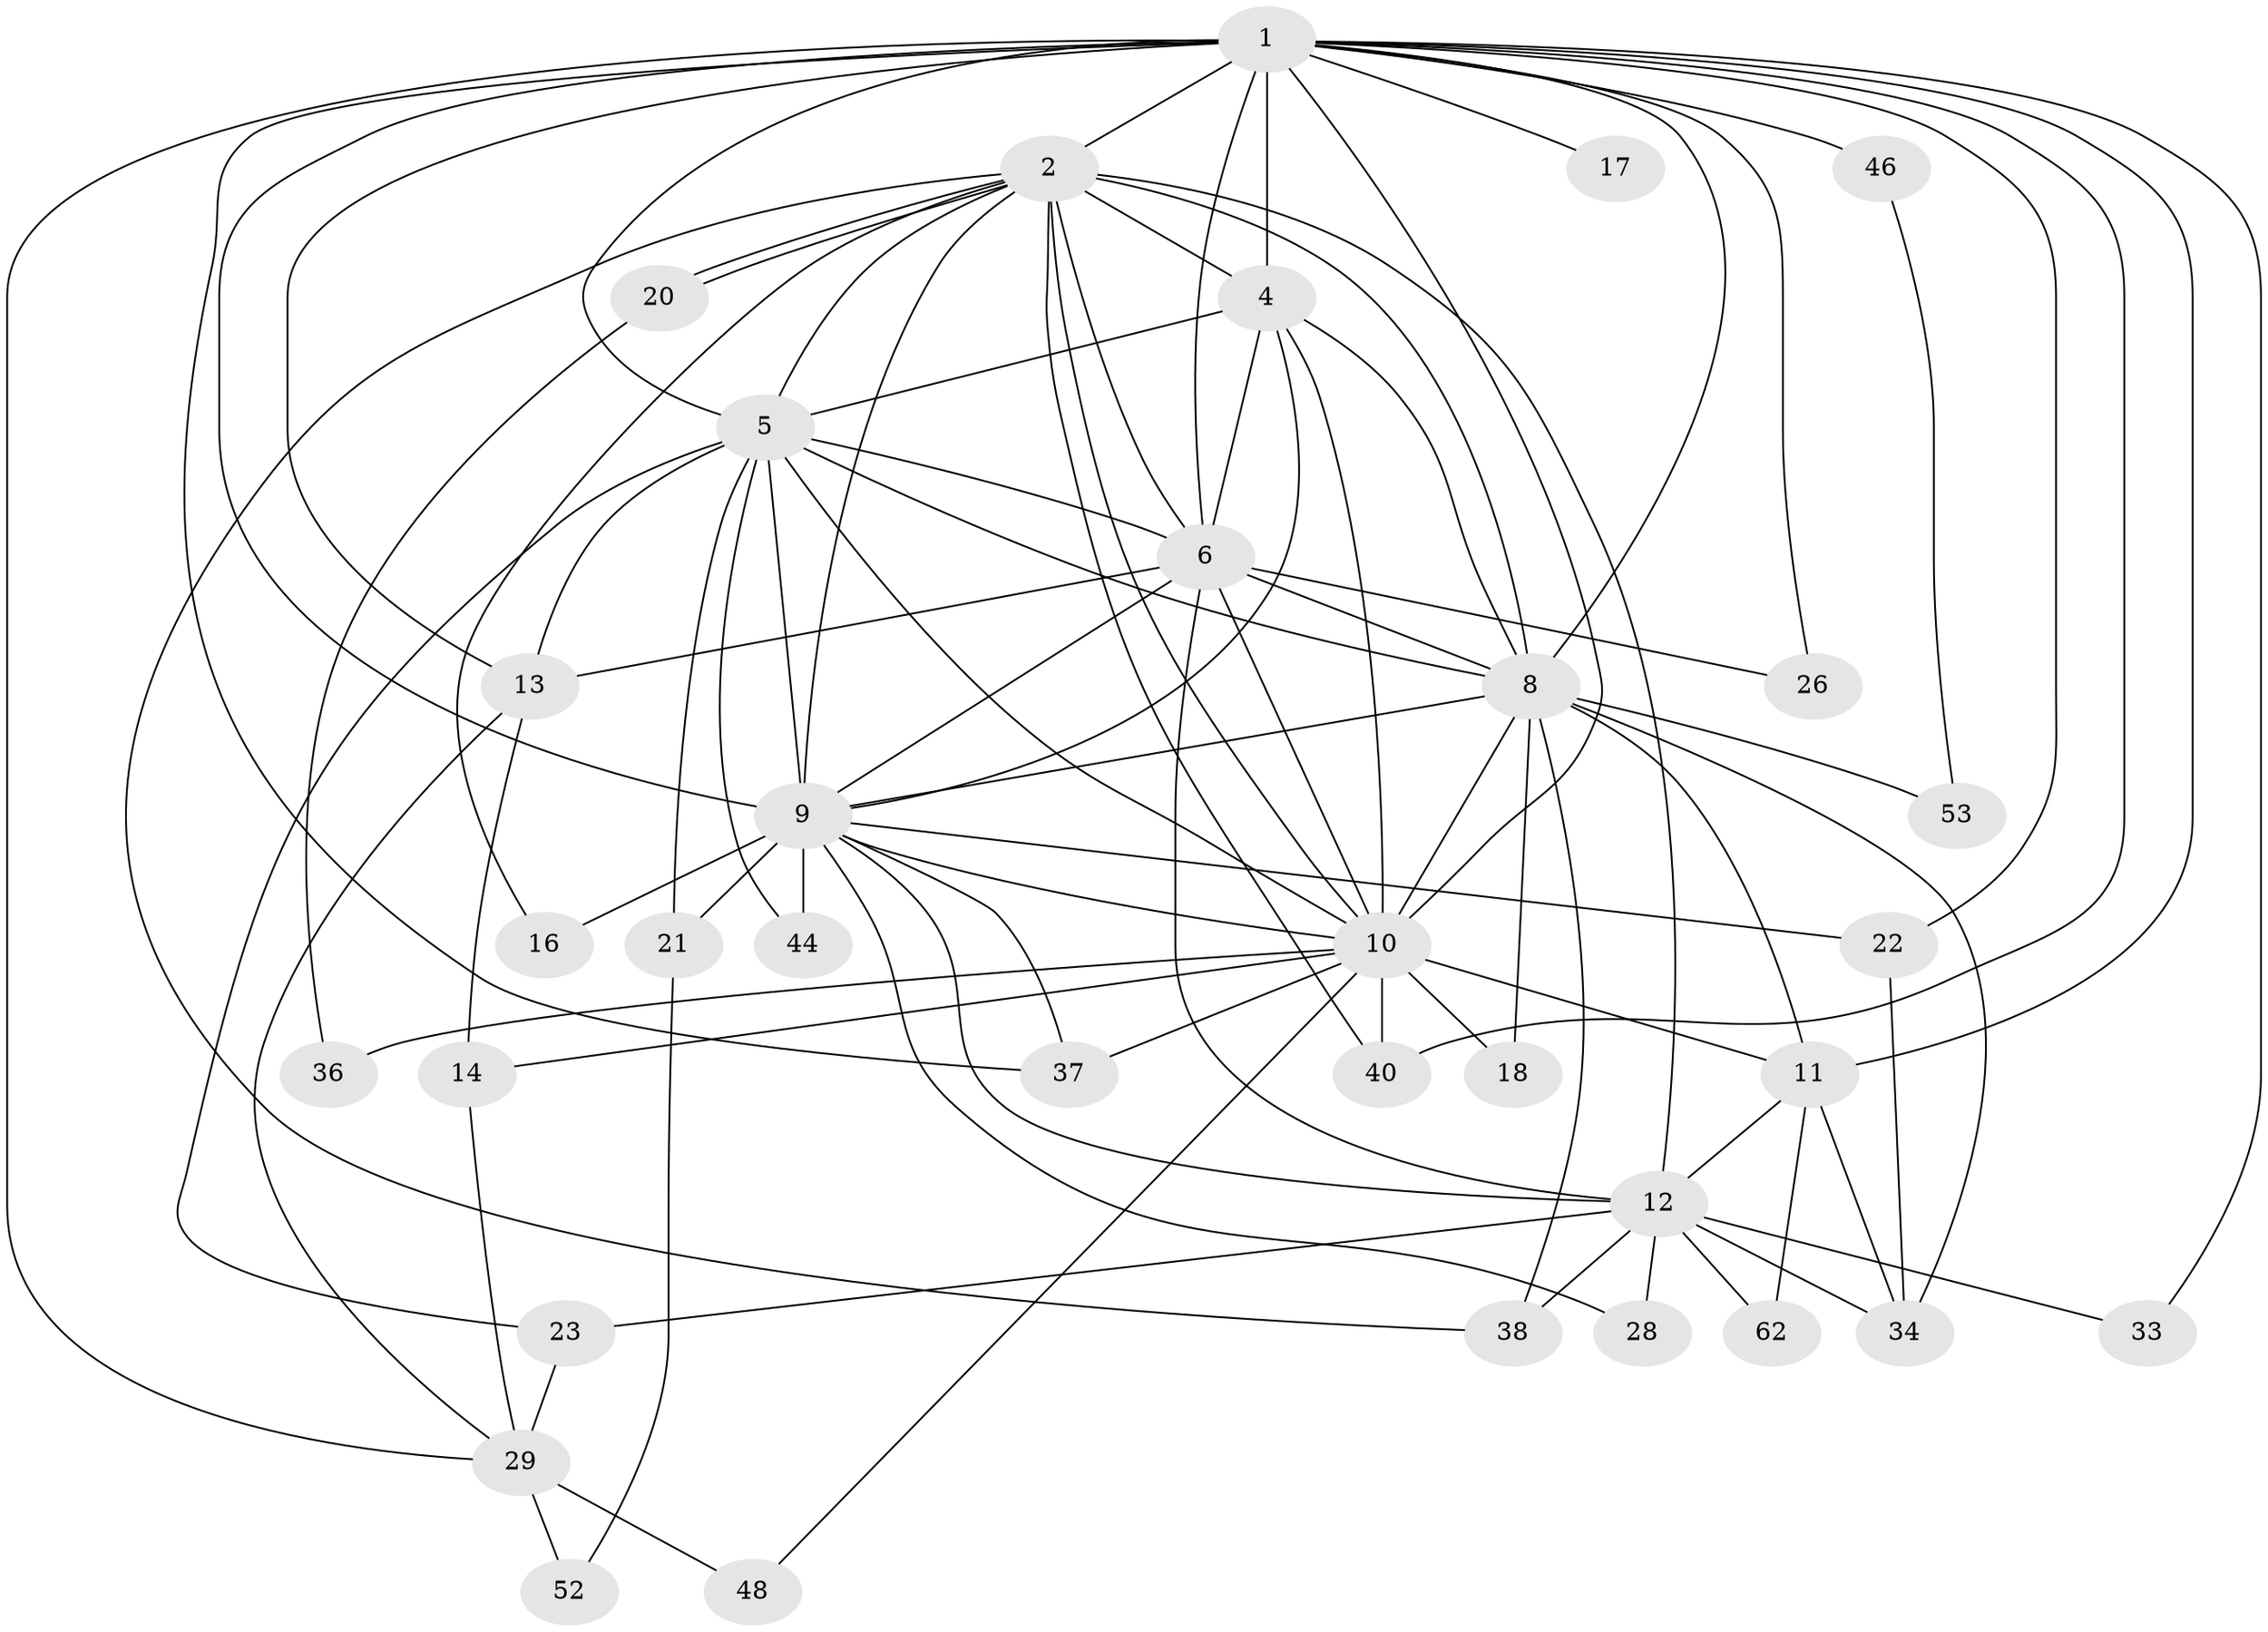 // original degree distribution, {17: 0.04411764705882353, 15: 0.029411764705882353, 9: 0.014705882352941176, 16: 0.014705882352941176, 20: 0.014705882352941176, 19: 0.029411764705882353, 5: 0.04411764705882353, 13: 0.014705882352941176, 3: 0.23529411764705882, 2: 0.5147058823529411, 4: 0.04411764705882353}
// Generated by graph-tools (version 1.1) at 2025/13/03/09/25 04:13:56]
// undirected, 34 vertices, 89 edges
graph export_dot {
graph [start="1"]
  node [color=gray90,style=filled];
  1 [super="+24+7+3"];
  2 [super="+30"];
  4;
  5 [super="+32+51"];
  6 [super="+60+65+55"];
  8 [super="+27+31+61+64+39+41"];
  9 [super="+15"];
  10;
  11 [super="+43"];
  12 [super="+50"];
  13 [super="+25+68"];
  14;
  16;
  17;
  18;
  20;
  21 [super="+42"];
  22;
  23 [super="+45"];
  26;
  28;
  29 [super="+35"];
  33;
  34 [super="+66"];
  36;
  37 [super="+54"];
  38 [super="+49"];
  40 [super="+56"];
  44;
  46;
  48;
  52;
  53;
  62;
  1 -- 2 [weight=4];
  1 -- 4 [weight=3];
  1 -- 5 [weight=4];
  1 -- 6 [weight=6];
  1 -- 8 [weight=7];
  1 -- 9 [weight=3];
  1 -- 10 [weight=4];
  1 -- 13 [weight=2];
  1 -- 22;
  1 -- 29;
  1 -- 33;
  1 -- 40;
  1 -- 11;
  1 -- 17 [weight=2];
  1 -- 46 [weight=2];
  1 -- 37;
  1 -- 26;
  2 -- 4;
  2 -- 5;
  2 -- 6;
  2 -- 8;
  2 -- 9;
  2 -- 10;
  2 -- 16;
  2 -- 20;
  2 -- 20;
  2 -- 40;
  2 -- 12;
  2 -- 38;
  4 -- 5;
  4 -- 6;
  4 -- 8;
  4 -- 9;
  4 -- 10;
  5 -- 6;
  5 -- 8 [weight=3];
  5 -- 9 [weight=2];
  5 -- 10;
  5 -- 21;
  5 -- 23;
  5 -- 44;
  5 -- 13;
  6 -- 8;
  6 -- 9;
  6 -- 10;
  6 -- 12 [weight=3];
  6 -- 13;
  6 -- 26;
  8 -- 9;
  8 -- 10 [weight=3];
  8 -- 18;
  8 -- 34;
  8 -- 38;
  8 -- 53;
  8 -- 11;
  9 -- 10;
  9 -- 12 [weight=2];
  9 -- 16;
  9 -- 21 [weight=2];
  9 -- 22;
  9 -- 28;
  9 -- 37;
  9 -- 44;
  10 -- 11;
  10 -- 14;
  10 -- 18;
  10 -- 36;
  10 -- 37;
  10 -- 40;
  10 -- 48;
  11 -- 62;
  11 -- 34;
  11 -- 12;
  12 -- 23;
  12 -- 28;
  12 -- 33;
  12 -- 34;
  12 -- 62;
  12 -- 38;
  13 -- 14;
  13 -- 29;
  14 -- 29;
  20 -- 36;
  21 -- 52;
  22 -- 34;
  23 -- 29;
  29 -- 48;
  29 -- 52;
  46 -- 53;
}
